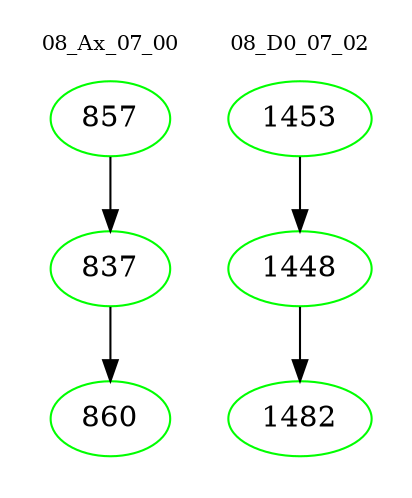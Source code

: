 digraph{
subgraph cluster_0 {
color = white
label = "08_Ax_07_00";
fontsize=10;
T0_857 [label="857", color="green"]
T0_857 -> T0_837 [color="black"]
T0_837 [label="837", color="green"]
T0_837 -> T0_860 [color="black"]
T0_860 [label="860", color="green"]
}
subgraph cluster_1 {
color = white
label = "08_D0_07_02";
fontsize=10;
T1_1453 [label="1453", color="green"]
T1_1453 -> T1_1448 [color="black"]
T1_1448 [label="1448", color="green"]
T1_1448 -> T1_1482 [color="black"]
T1_1482 [label="1482", color="green"]
}
}
